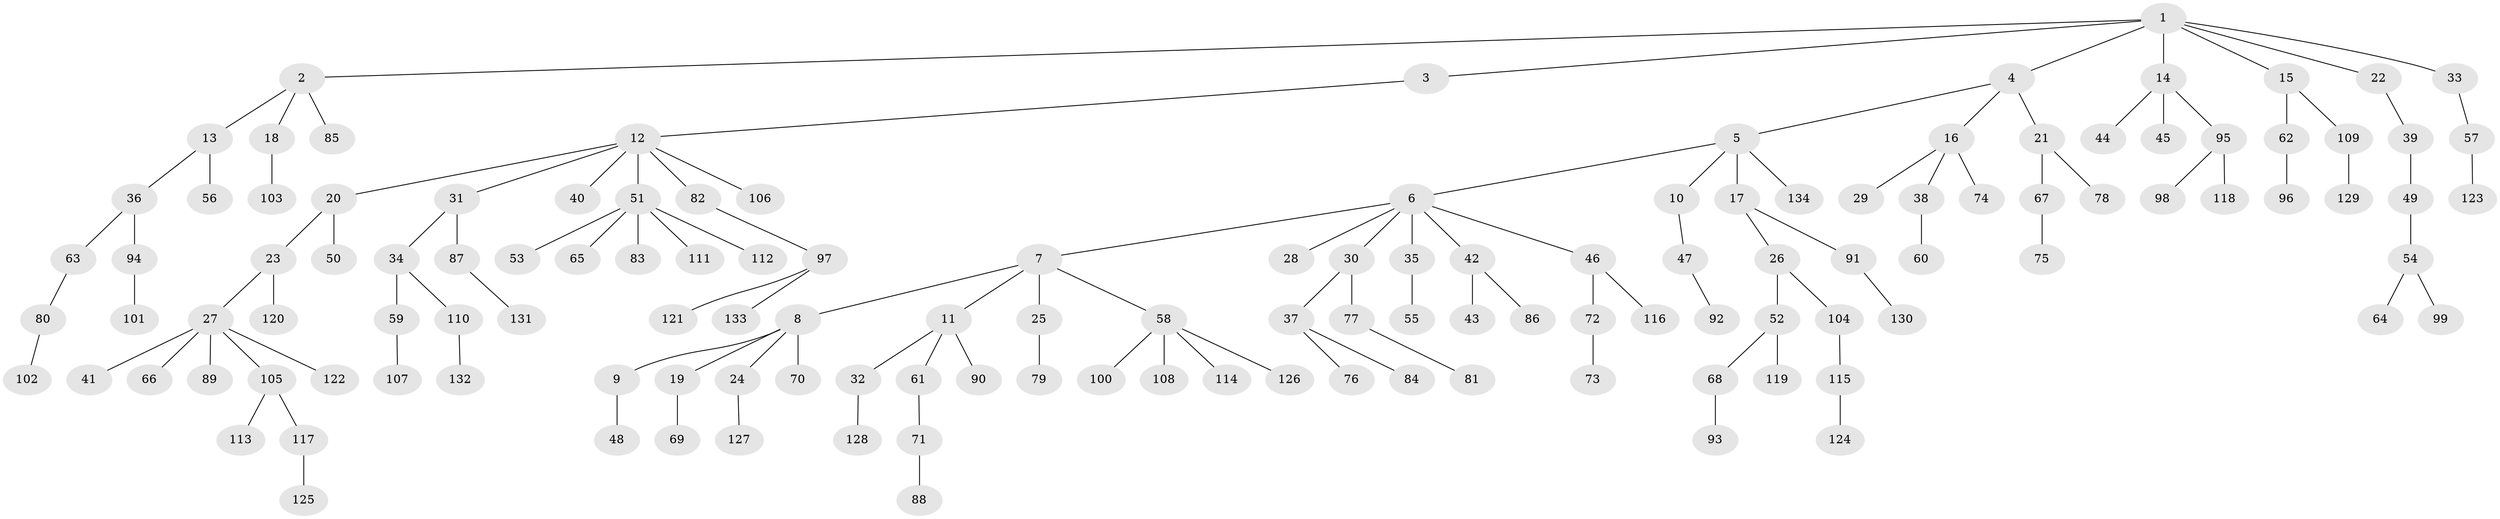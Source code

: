 // coarse degree distribution, {8: 0.0125, 4: 0.05, 2: 0.2125, 5: 0.025, 7: 0.025, 1: 0.5375, 3: 0.1375}
// Generated by graph-tools (version 1.1) at 2025/19/03/04/25 18:19:13]
// undirected, 134 vertices, 133 edges
graph export_dot {
graph [start="1"]
  node [color=gray90,style=filled];
  1;
  2;
  3;
  4;
  5;
  6;
  7;
  8;
  9;
  10;
  11;
  12;
  13;
  14;
  15;
  16;
  17;
  18;
  19;
  20;
  21;
  22;
  23;
  24;
  25;
  26;
  27;
  28;
  29;
  30;
  31;
  32;
  33;
  34;
  35;
  36;
  37;
  38;
  39;
  40;
  41;
  42;
  43;
  44;
  45;
  46;
  47;
  48;
  49;
  50;
  51;
  52;
  53;
  54;
  55;
  56;
  57;
  58;
  59;
  60;
  61;
  62;
  63;
  64;
  65;
  66;
  67;
  68;
  69;
  70;
  71;
  72;
  73;
  74;
  75;
  76;
  77;
  78;
  79;
  80;
  81;
  82;
  83;
  84;
  85;
  86;
  87;
  88;
  89;
  90;
  91;
  92;
  93;
  94;
  95;
  96;
  97;
  98;
  99;
  100;
  101;
  102;
  103;
  104;
  105;
  106;
  107;
  108;
  109;
  110;
  111;
  112;
  113;
  114;
  115;
  116;
  117;
  118;
  119;
  120;
  121;
  122;
  123;
  124;
  125;
  126;
  127;
  128;
  129;
  130;
  131;
  132;
  133;
  134;
  1 -- 2;
  1 -- 3;
  1 -- 4;
  1 -- 14;
  1 -- 15;
  1 -- 22;
  1 -- 33;
  2 -- 13;
  2 -- 18;
  2 -- 85;
  3 -- 12;
  4 -- 5;
  4 -- 16;
  4 -- 21;
  5 -- 6;
  5 -- 10;
  5 -- 17;
  5 -- 134;
  6 -- 7;
  6 -- 28;
  6 -- 30;
  6 -- 35;
  6 -- 42;
  6 -- 46;
  7 -- 8;
  7 -- 11;
  7 -- 25;
  7 -- 58;
  8 -- 9;
  8 -- 19;
  8 -- 24;
  8 -- 70;
  9 -- 48;
  10 -- 47;
  11 -- 32;
  11 -- 61;
  11 -- 90;
  12 -- 20;
  12 -- 31;
  12 -- 40;
  12 -- 51;
  12 -- 82;
  12 -- 106;
  13 -- 36;
  13 -- 56;
  14 -- 44;
  14 -- 45;
  14 -- 95;
  15 -- 62;
  15 -- 109;
  16 -- 29;
  16 -- 38;
  16 -- 74;
  17 -- 26;
  17 -- 91;
  18 -- 103;
  19 -- 69;
  20 -- 23;
  20 -- 50;
  21 -- 67;
  21 -- 78;
  22 -- 39;
  23 -- 27;
  23 -- 120;
  24 -- 127;
  25 -- 79;
  26 -- 52;
  26 -- 104;
  27 -- 41;
  27 -- 66;
  27 -- 89;
  27 -- 105;
  27 -- 122;
  30 -- 37;
  30 -- 77;
  31 -- 34;
  31 -- 87;
  32 -- 128;
  33 -- 57;
  34 -- 59;
  34 -- 110;
  35 -- 55;
  36 -- 63;
  36 -- 94;
  37 -- 76;
  37 -- 84;
  38 -- 60;
  39 -- 49;
  42 -- 43;
  42 -- 86;
  46 -- 72;
  46 -- 116;
  47 -- 92;
  49 -- 54;
  51 -- 53;
  51 -- 65;
  51 -- 83;
  51 -- 111;
  51 -- 112;
  52 -- 68;
  52 -- 119;
  54 -- 64;
  54 -- 99;
  57 -- 123;
  58 -- 100;
  58 -- 108;
  58 -- 114;
  58 -- 126;
  59 -- 107;
  61 -- 71;
  62 -- 96;
  63 -- 80;
  67 -- 75;
  68 -- 93;
  71 -- 88;
  72 -- 73;
  77 -- 81;
  80 -- 102;
  82 -- 97;
  87 -- 131;
  91 -- 130;
  94 -- 101;
  95 -- 98;
  95 -- 118;
  97 -- 121;
  97 -- 133;
  104 -- 115;
  105 -- 113;
  105 -- 117;
  109 -- 129;
  110 -- 132;
  115 -- 124;
  117 -- 125;
}
